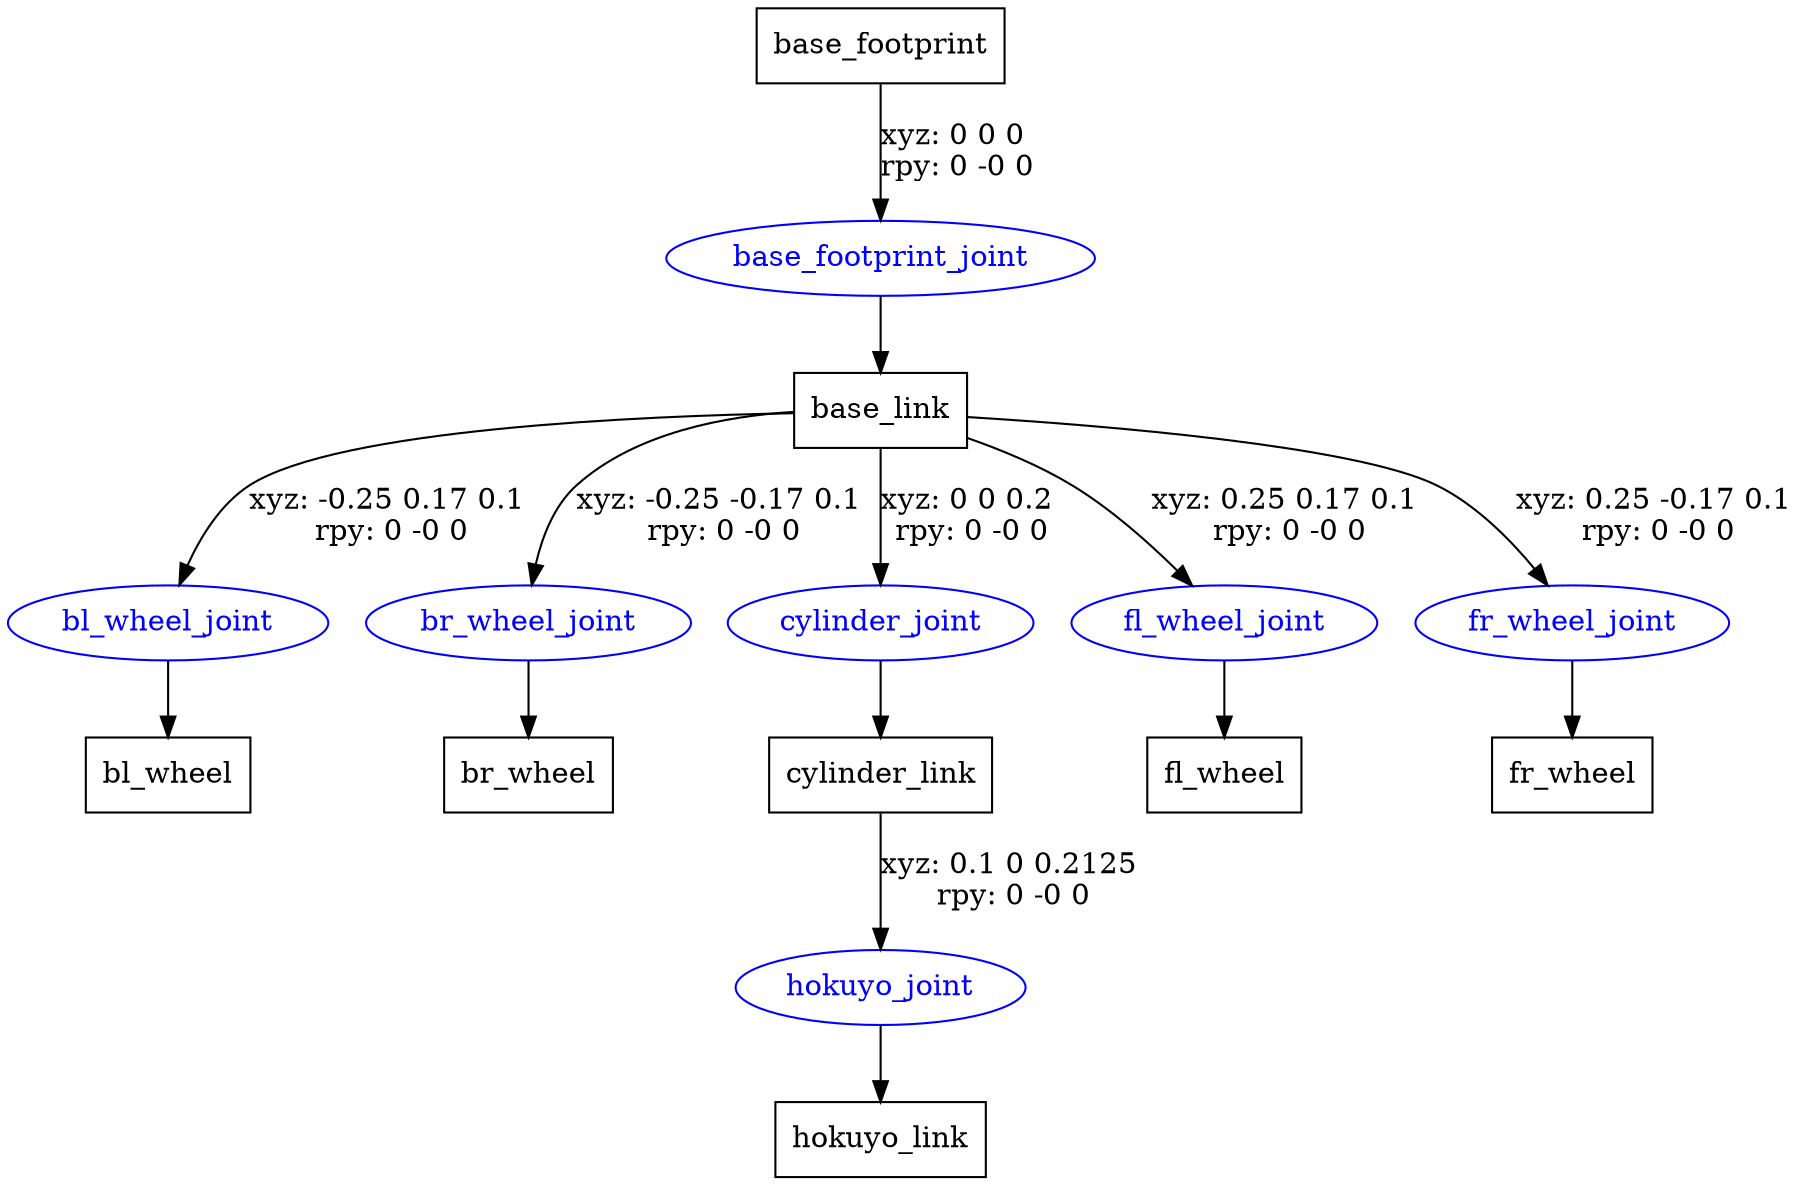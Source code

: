 digraph G {
node [shape=box];
"base_footprint" [label="base_footprint"];
"base_link" [label="base_link"];
"bl_wheel" [label="bl_wheel"];
"br_wheel" [label="br_wheel"];
"cylinder_link" [label="cylinder_link"];
"hokuyo_link" [label="hokuyo_link"];
"fl_wheel" [label="fl_wheel"];
"fr_wheel" [label="fr_wheel"];
node [shape=ellipse, color=blue, fontcolor=blue];
"base_footprint" -> "base_footprint_joint" [label="xyz: 0 0 0 \nrpy: 0 -0 0"]
"base_footprint_joint" -> "base_link"
"base_link" -> "bl_wheel_joint" [label="xyz: -0.25 0.17 0.1 \nrpy: 0 -0 0"]
"bl_wheel_joint" -> "bl_wheel"
"base_link" -> "br_wheel_joint" [label="xyz: -0.25 -0.17 0.1 \nrpy: 0 -0 0"]
"br_wheel_joint" -> "br_wheel"
"base_link" -> "cylinder_joint" [label="xyz: 0 0 0.2 \nrpy: 0 -0 0"]
"cylinder_joint" -> "cylinder_link"
"cylinder_link" -> "hokuyo_joint" [label="xyz: 0.1 0 0.2125 \nrpy: 0 -0 0"]
"hokuyo_joint" -> "hokuyo_link"
"base_link" -> "fl_wheel_joint" [label="xyz: 0.25 0.17 0.1 \nrpy: 0 -0 0"]
"fl_wheel_joint" -> "fl_wheel"
"base_link" -> "fr_wheel_joint" [label="xyz: 0.25 -0.17 0.1 \nrpy: 0 -0 0"]
"fr_wheel_joint" -> "fr_wheel"
}
